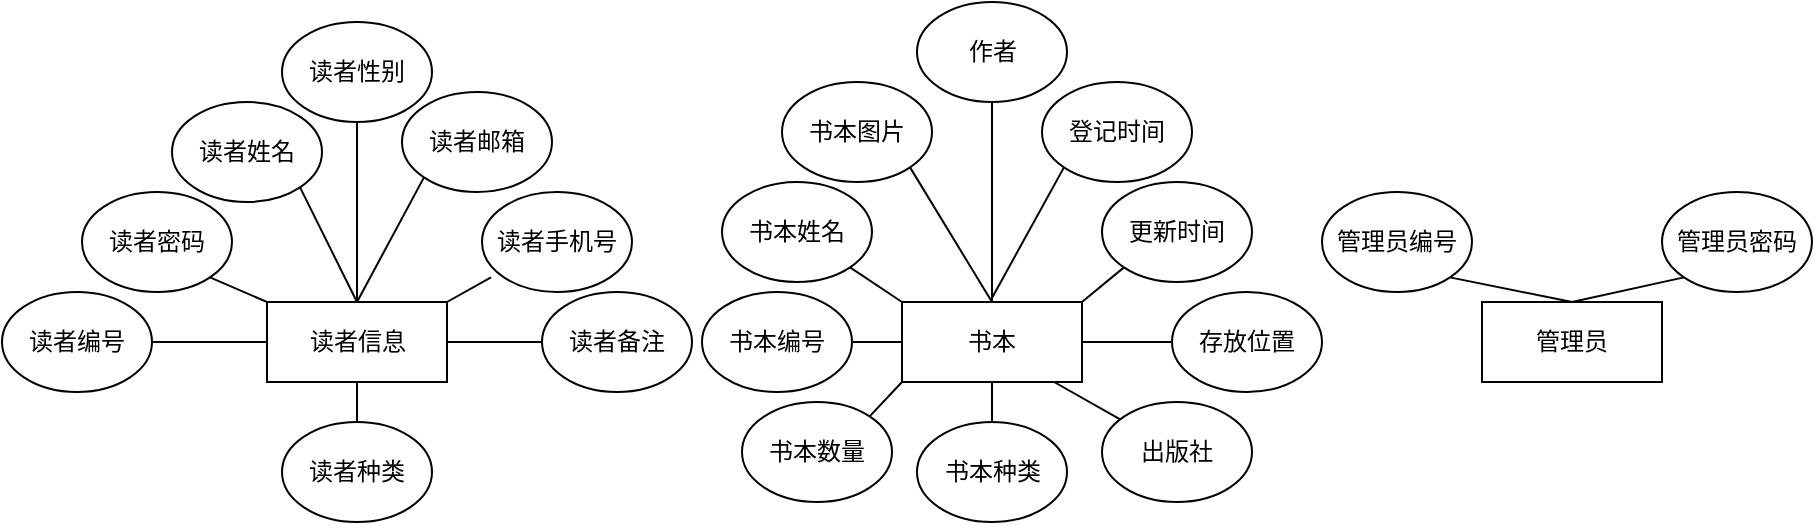 <mxfile version="12.5.1" type="github">
  <diagram id="ADWW6KA9A3b437raw59y" name="Page-1">
    <mxGraphModel dx="1830" dy="553" grid="1" gridSize="10" guides="1" tooltips="1" connect="1" arrows="1" fold="1" page="1" pageScale="1" pageWidth="850" pageHeight="1100" math="0" shadow="0">
      <root>
        <mxCell id="0"/>
        <mxCell id="1" parent="0"/>
        <mxCell id="qk5S9nWQlCDxr0NH0Po0-1" value="读者信息" style="rounded=0;whiteSpace=wrap;html=1;" parent="1" vertex="1">
          <mxGeometry x="72.5" y="160" width="90" height="40" as="geometry"/>
        </mxCell>
        <mxCell id="qk5S9nWQlCDxr0NH0Po0-3" value="书本" style="rounded=0;whiteSpace=wrap;html=1;" parent="1" vertex="1">
          <mxGeometry x="390" y="160" width="90" height="40" as="geometry"/>
        </mxCell>
        <mxCell id="qk5S9nWQlCDxr0NH0Po0-5" value="管理员" style="rounded=0;whiteSpace=wrap;html=1;" parent="1" vertex="1">
          <mxGeometry x="680" y="160" width="90" height="40" as="geometry"/>
        </mxCell>
        <mxCell id="qk5S9nWQlCDxr0NH0Po0-6" value="读者姓名" style="ellipse;whiteSpace=wrap;html=1;" parent="1" vertex="1">
          <mxGeometry x="25" y="60" width="75" height="50" as="geometry"/>
        </mxCell>
        <mxCell id="qk5S9nWQlCDxr0NH0Po0-7" value="读者密码" style="ellipse;whiteSpace=wrap;html=1;" parent="1" vertex="1">
          <mxGeometry x="-20" y="105" width="75" height="50" as="geometry"/>
        </mxCell>
        <mxCell id="qk5S9nWQlCDxr0NH0Po0-8" value="读者编号" style="ellipse;whiteSpace=wrap;html=1;" parent="1" vertex="1">
          <mxGeometry x="-60" y="155" width="75" height="50" as="geometry"/>
        </mxCell>
        <mxCell id="qk5S9nWQlCDxr0NH0Po0-9" value="读者性别" style="ellipse;whiteSpace=wrap;html=1;" parent="1" vertex="1">
          <mxGeometry x="80" y="20" width="75" height="50" as="geometry"/>
        </mxCell>
        <mxCell id="qk5S9nWQlCDxr0NH0Po0-10" value="读者邮箱" style="ellipse;whiteSpace=wrap;html=1;" parent="1" vertex="1">
          <mxGeometry x="140" y="55" width="75" height="50" as="geometry"/>
        </mxCell>
        <mxCell id="qk5S9nWQlCDxr0NH0Po0-11" value="读者手机号" style="ellipse;whiteSpace=wrap;html=1;" parent="1" vertex="1">
          <mxGeometry x="180" y="105" width="75" height="50" as="geometry"/>
        </mxCell>
        <mxCell id="qk5S9nWQlCDxr0NH0Po0-13" value="读者备注" style="ellipse;whiteSpace=wrap;html=1;" parent="1" vertex="1">
          <mxGeometry x="210" y="155" width="75" height="50" as="geometry"/>
        </mxCell>
        <mxCell id="qk5S9nWQlCDxr0NH0Po0-14" value="读者种类" style="ellipse;whiteSpace=wrap;html=1;" parent="1" vertex="1">
          <mxGeometry x="80" y="220" width="75" height="50" as="geometry"/>
        </mxCell>
        <mxCell id="qk5S9nWQlCDxr0NH0Po0-15" value="书本种类" style="ellipse;whiteSpace=wrap;html=1;" parent="1" vertex="1">
          <mxGeometry x="397.5" y="220" width="75" height="50" as="geometry"/>
        </mxCell>
        <mxCell id="qk5S9nWQlCDxr0NH0Po0-19" value="管理员编号" style="ellipse;whiteSpace=wrap;html=1;" parent="1" vertex="1">
          <mxGeometry x="600" y="105" width="75" height="50" as="geometry"/>
        </mxCell>
        <mxCell id="qk5S9nWQlCDxr0NH0Po0-20" value="管理员密码" style="ellipse;whiteSpace=wrap;html=1;" parent="1" vertex="1">
          <mxGeometry x="770" y="105" width="75" height="50" as="geometry"/>
        </mxCell>
        <mxCell id="qk5S9nWQlCDxr0NH0Po0-25" value="" style="endArrow=none;html=1;entryX=1;entryY=1;entryDx=0;entryDy=0;exitX=0.5;exitY=0;exitDx=0;exitDy=0;" parent="1" source="qk5S9nWQlCDxr0NH0Po0-5" target="qk5S9nWQlCDxr0NH0Po0-19" edge="1">
          <mxGeometry width="50" height="50" relative="1" as="geometry">
            <mxPoint x="-60" y="340" as="sourcePoint"/>
            <mxPoint x="-10" y="290" as="targetPoint"/>
          </mxGeometry>
        </mxCell>
        <mxCell id="qk5S9nWQlCDxr0NH0Po0-26" value="" style="endArrow=none;html=1;entryX=0;entryY=1;entryDx=0;entryDy=0;exitX=0.5;exitY=0;exitDx=0;exitDy=0;" parent="1" source="qk5S9nWQlCDxr0NH0Po0-5" target="qk5S9nWQlCDxr0NH0Po0-20" edge="1">
          <mxGeometry width="50" height="50" relative="1" as="geometry">
            <mxPoint x="735" y="170" as="sourcePoint"/>
            <mxPoint x="673.838" y="157.796" as="targetPoint"/>
          </mxGeometry>
        </mxCell>
        <mxCell id="qk5S9nWQlCDxr0NH0Po0-28" value="" style="endArrow=none;html=1;entryX=0.5;entryY=1;entryDx=0;entryDy=0;exitX=0.5;exitY=0;exitDx=0;exitDy=0;" parent="1" source="qk5S9nWQlCDxr0NH0Po0-14" target="qk5S9nWQlCDxr0NH0Po0-1" edge="1">
          <mxGeometry width="50" height="50" relative="1" as="geometry">
            <mxPoint x="-60" y="340" as="sourcePoint"/>
            <mxPoint x="-10" y="290" as="targetPoint"/>
          </mxGeometry>
        </mxCell>
        <mxCell id="qk5S9nWQlCDxr0NH0Po0-29" value="" style="endArrow=none;html=1;entryX=1;entryY=0.5;entryDx=0;entryDy=0;exitX=0;exitY=0.5;exitDx=0;exitDy=0;" parent="1" source="qk5S9nWQlCDxr0NH0Po0-1" target="qk5S9nWQlCDxr0NH0Po0-8" edge="1">
          <mxGeometry width="50" height="50" relative="1" as="geometry">
            <mxPoint x="-60" y="340" as="sourcePoint"/>
            <mxPoint x="-10" y="290" as="targetPoint"/>
          </mxGeometry>
        </mxCell>
        <mxCell id="qk5S9nWQlCDxr0NH0Po0-30" value="" style="endArrow=none;html=1;entryX=0;entryY=0.5;entryDx=0;entryDy=0;exitX=1;exitY=0.5;exitDx=0;exitDy=0;" parent="1" source="qk5S9nWQlCDxr0NH0Po0-1" target="qk5S9nWQlCDxr0NH0Po0-13" edge="1">
          <mxGeometry width="50" height="50" relative="1" as="geometry">
            <mxPoint x="180" y="210" as="sourcePoint"/>
            <mxPoint x="25" y="190" as="targetPoint"/>
          </mxGeometry>
        </mxCell>
        <mxCell id="qk5S9nWQlCDxr0NH0Po0-31" value="" style="endArrow=none;html=1;entryX=1;entryY=1;entryDx=0;entryDy=0;exitX=0;exitY=0;exitDx=0;exitDy=0;" parent="1" source="qk5S9nWQlCDxr0NH0Po0-1" target="qk5S9nWQlCDxr0NH0Po0-7" edge="1">
          <mxGeometry width="50" height="50" relative="1" as="geometry">
            <mxPoint x="92.5" y="200" as="sourcePoint"/>
            <mxPoint x="35" y="200" as="targetPoint"/>
          </mxGeometry>
        </mxCell>
        <mxCell id="qk5S9nWQlCDxr0NH0Po0-32" value="" style="endArrow=none;html=1;entryX=1;entryY=1;entryDx=0;entryDy=0;exitX=0.5;exitY=0;exitDx=0;exitDy=0;" parent="1" source="qk5S9nWQlCDxr0NH0Po0-1" target="qk5S9nWQlCDxr0NH0Po0-6" edge="1">
          <mxGeometry width="50" height="50" relative="1" as="geometry">
            <mxPoint x="102.5" y="210" as="sourcePoint"/>
            <mxPoint x="45" y="210" as="targetPoint"/>
          </mxGeometry>
        </mxCell>
        <mxCell id="qk5S9nWQlCDxr0NH0Po0-33" value="" style="endArrow=none;html=1;entryX=0.06;entryY=0.854;entryDx=0;entryDy=0;exitX=1;exitY=0;exitDx=0;exitDy=0;entryPerimeter=0;" parent="1" source="qk5S9nWQlCDxr0NH0Po0-1" target="qk5S9nWQlCDxr0NH0Po0-11" edge="1">
          <mxGeometry width="50" height="50" relative="1" as="geometry">
            <mxPoint x="112.5" y="220" as="sourcePoint"/>
            <mxPoint x="55" y="220" as="targetPoint"/>
          </mxGeometry>
        </mxCell>
        <mxCell id="qk5S9nWQlCDxr0NH0Po0-34" value="" style="endArrow=none;html=1;entryX=0;entryY=1;entryDx=0;entryDy=0;exitX=0.5;exitY=0;exitDx=0;exitDy=0;" parent="1" source="qk5S9nWQlCDxr0NH0Po0-1" target="qk5S9nWQlCDxr0NH0Po0-10" edge="1">
          <mxGeometry width="50" height="50" relative="1" as="geometry">
            <mxPoint x="122.5" y="230" as="sourcePoint"/>
            <mxPoint x="65" y="230" as="targetPoint"/>
          </mxGeometry>
        </mxCell>
        <mxCell id="qk5S9nWQlCDxr0NH0Po0-35" value="" style="endArrow=none;html=1;entryX=0.5;entryY=1;entryDx=0;entryDy=0;exitX=0.5;exitY=0;exitDx=0;exitDy=0;" parent="1" source="qk5S9nWQlCDxr0NH0Po0-1" target="qk5S9nWQlCDxr0NH0Po0-9" edge="1">
          <mxGeometry width="50" height="50" relative="1" as="geometry">
            <mxPoint x="132.5" y="240" as="sourcePoint"/>
            <mxPoint x="75" y="240" as="targetPoint"/>
          </mxGeometry>
        </mxCell>
        <mxCell id="qk5S9nWQlCDxr0NH0Po0-36" value="" style="endArrow=none;html=1;entryX=0.5;entryY=1;entryDx=0;entryDy=0;" parent="1" source="qk5S9nWQlCDxr0NH0Po0-15" target="qk5S9nWQlCDxr0NH0Po0-3" edge="1">
          <mxGeometry width="50" height="50" relative="1" as="geometry">
            <mxPoint x="142.5" y="250" as="sourcePoint"/>
            <mxPoint x="85" y="250" as="targetPoint"/>
          </mxGeometry>
        </mxCell>
        <mxCell id="qk5S9nWQlCDxr0NH0Po0-37" value="" style="endArrow=none;html=1;entryX=1;entryY=0.5;entryDx=0;entryDy=0;exitX=0;exitY=0.5;exitDx=0;exitDy=0;" parent="1" source="qk5S9nWQlCDxr0NH0Po0-3" target="qk5S9nWQlCDxr0NH0Po0-39" edge="1">
          <mxGeometry width="50" height="50" relative="1" as="geometry">
            <mxPoint x="445" y="230" as="sourcePoint"/>
            <mxPoint x="445" y="210" as="targetPoint"/>
          </mxGeometry>
        </mxCell>
        <mxCell id="qk5S9nWQlCDxr0NH0Po0-39" value="书本编号" style="ellipse;whiteSpace=wrap;html=1;" parent="1" vertex="1">
          <mxGeometry x="290" y="155" width="75" height="50" as="geometry"/>
        </mxCell>
        <mxCell id="qk5S9nWQlCDxr0NH0Po0-40" value="书本姓名" style="ellipse;whiteSpace=wrap;html=1;" parent="1" vertex="1">
          <mxGeometry x="300" y="100" width="75" height="50" as="geometry"/>
        </mxCell>
        <mxCell id="qk5S9nWQlCDxr0NH0Po0-42" value="书本图片" style="ellipse;whiteSpace=wrap;html=1;" parent="1" vertex="1">
          <mxGeometry x="330" y="50" width="75" height="50" as="geometry"/>
        </mxCell>
        <mxCell id="qk5S9nWQlCDxr0NH0Po0-43" value="作者" style="ellipse;whiteSpace=wrap;html=1;" parent="1" vertex="1">
          <mxGeometry x="397.5" y="10" width="75" height="50" as="geometry"/>
        </mxCell>
        <mxCell id="qk5S9nWQlCDxr0NH0Po0-45" value="登记时间" style="ellipse;whiteSpace=wrap;html=1;" parent="1" vertex="1">
          <mxGeometry x="460" y="50" width="75" height="50" as="geometry"/>
        </mxCell>
        <mxCell id="qk5S9nWQlCDxr0NH0Po0-47" value="更新时间" style="ellipse;whiteSpace=wrap;html=1;" parent="1" vertex="1">
          <mxGeometry x="490" y="100" width="75" height="50" as="geometry"/>
        </mxCell>
        <mxCell id="qk5S9nWQlCDxr0NH0Po0-48" value="存放位置" style="ellipse;whiteSpace=wrap;html=1;" parent="1" vertex="1">
          <mxGeometry x="525" y="155" width="75" height="50" as="geometry"/>
        </mxCell>
        <mxCell id="qk5S9nWQlCDxr0NH0Po0-50" value="出版社" style="ellipse;whiteSpace=wrap;html=1;" parent="1" vertex="1">
          <mxGeometry x="490" y="210" width="75" height="50" as="geometry"/>
        </mxCell>
        <mxCell id="qk5S9nWQlCDxr0NH0Po0-51" value="" style="endArrow=none;html=1;exitX=0.845;exitY=1;exitDx=0;exitDy=0;exitPerimeter=0;" parent="1" source="qk5S9nWQlCDxr0NH0Po0-3" target="qk5S9nWQlCDxr0NH0Po0-50" edge="1">
          <mxGeometry width="50" height="50" relative="1" as="geometry">
            <mxPoint x="455" y="240" as="sourcePoint"/>
            <mxPoint x="455" y="220" as="targetPoint"/>
          </mxGeometry>
        </mxCell>
        <mxCell id="qk5S9nWQlCDxr0NH0Po0-52" value="" style="endArrow=none;html=1;entryX=0;entryY=0.5;entryDx=0;entryDy=0;exitX=1;exitY=0.5;exitDx=0;exitDy=0;" parent="1" source="qk5S9nWQlCDxr0NH0Po0-3" target="qk5S9nWQlCDxr0NH0Po0-48" edge="1">
          <mxGeometry width="50" height="50" relative="1" as="geometry">
            <mxPoint x="465" y="250" as="sourcePoint"/>
            <mxPoint x="465" y="230" as="targetPoint"/>
          </mxGeometry>
        </mxCell>
        <mxCell id="qk5S9nWQlCDxr0NH0Po0-53" value="" style="endArrow=none;html=1;entryX=0;entryY=1;entryDx=0;entryDy=0;exitX=1;exitY=0;exitDx=0;exitDy=0;" parent="1" source="qk5S9nWQlCDxr0NH0Po0-3" target="qk5S9nWQlCDxr0NH0Po0-47" edge="1">
          <mxGeometry width="50" height="50" relative="1" as="geometry">
            <mxPoint x="475" y="260" as="sourcePoint"/>
            <mxPoint x="475" y="240" as="targetPoint"/>
          </mxGeometry>
        </mxCell>
        <mxCell id="qk5S9nWQlCDxr0NH0Po0-54" value="" style="endArrow=none;html=1;entryX=0;entryY=1;entryDx=0;entryDy=0;" parent="1" target="qk5S9nWQlCDxr0NH0Po0-45" edge="1">
          <mxGeometry width="50" height="50" relative="1" as="geometry">
            <mxPoint x="435" y="158" as="sourcePoint"/>
            <mxPoint x="485" y="250" as="targetPoint"/>
          </mxGeometry>
        </mxCell>
        <mxCell id="qk5S9nWQlCDxr0NH0Po0-55" value="" style="endArrow=none;html=1;entryX=0.5;entryY=1;entryDx=0;entryDy=0;" parent="1" source="qk5S9nWQlCDxr0NH0Po0-3" target="qk5S9nWQlCDxr0NH0Po0-43" edge="1">
          <mxGeometry width="50" height="50" relative="1" as="geometry">
            <mxPoint x="495" y="280" as="sourcePoint"/>
            <mxPoint x="495" y="260" as="targetPoint"/>
          </mxGeometry>
        </mxCell>
        <mxCell id="qk5S9nWQlCDxr0NH0Po0-56" value="" style="endArrow=none;html=1;entryX=1;entryY=1;entryDx=0;entryDy=0;" parent="1" target="qk5S9nWQlCDxr0NH0Po0-42" edge="1">
          <mxGeometry width="50" height="50" relative="1" as="geometry">
            <mxPoint x="435" y="160" as="sourcePoint"/>
            <mxPoint x="505" y="270" as="targetPoint"/>
          </mxGeometry>
        </mxCell>
        <mxCell id="qk5S9nWQlCDxr0NH0Po0-57" value="" style="endArrow=none;html=1;entryX=1;entryY=1;entryDx=0;entryDy=0;exitX=0;exitY=0;exitDx=0;exitDy=0;" parent="1" source="qk5S9nWQlCDxr0NH0Po0-3" target="qk5S9nWQlCDxr0NH0Po0-40" edge="1">
          <mxGeometry width="50" height="50" relative="1" as="geometry">
            <mxPoint x="515" y="300" as="sourcePoint"/>
            <mxPoint x="515" y="280" as="targetPoint"/>
          </mxGeometry>
        </mxCell>
        <mxCell id="2MD7mv1ZxBUKlqD_YmNW-2" style="rounded=0;orthogonalLoop=1;jettySize=auto;html=1;exitX=1;exitY=0;exitDx=0;exitDy=0;entryX=0;entryY=1;entryDx=0;entryDy=0;endArrow=none;endFill=0;" parent="1" target="qk5S9nWQlCDxr0NH0Po0-3" edge="1">
          <mxGeometry relative="1" as="geometry">
            <mxPoint x="373.838" y="217.204" as="sourcePoint"/>
          </mxGeometry>
        </mxCell>
        <mxCell id="vfbqB5_o6vBD67unYNyd-1" value="书本数量" style="ellipse;whiteSpace=wrap;html=1;" vertex="1" parent="1">
          <mxGeometry x="310" y="210" width="75" height="50" as="geometry"/>
        </mxCell>
      </root>
    </mxGraphModel>
  </diagram>
</mxfile>
